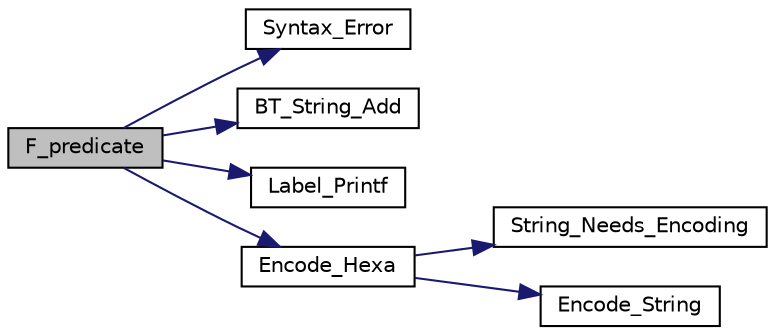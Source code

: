 digraph "F_predicate"
{
  edge [fontname="Helvetica",fontsize="10",labelfontname="Helvetica",labelfontsize="10"];
  node [fontname="Helvetica",fontsize="10",shape=record];
  rankdir="LR";
  Node1 [label="F_predicate",height=0.2,width=0.4,color="black", fillcolor="grey75", style="filled", fontcolor="black"];
  Node1 -> Node2 [color="midnightblue",fontsize="10",style="solid",fontname="Helvetica"];
  Node2 [label="Syntax_Error",height=0.2,width=0.4,color="black", fillcolor="white", style="filled",URL="$ma__parser_8c.html#a00f9ed3bd2f87261ec6e2f0fa667dfce"];
  Node1 -> Node3 [color="midnightblue",fontsize="10",style="solid",fontname="Helvetica"];
  Node3 [label="BT_String_Add",height=0.2,width=0.4,color="black", fillcolor="white", style="filled",URL="$bt__string_8c.html#a4d385a49b03f7aeac7c168ef48d492d0"];
  Node1 -> Node4 [color="midnightblue",fontsize="10",style="solid",fontname="Helvetica"];
  Node4 [label="Label_Printf",height=0.2,width=0.4,color="black", fillcolor="white", style="filled",URL="$wam2ma_8c.html#a372e9ab684b569db6f4fe9d63342d3df"];
  Node1 -> Node5 [color="midnightblue",fontsize="10",style="solid",fontname="Helvetica"];
  Node5 [label="Encode_Hexa",height=0.2,width=0.4,color="black", fillcolor="white", style="filled",URL="$decode__hexa_8c.html#a0aad39c0b4397f86ad4f9b31a906dc98"];
  Node5 -> Node6 [color="midnightblue",fontsize="10",style="solid",fontname="Helvetica"];
  Node6 [label="String_Needs_Encoding",height=0.2,width=0.4,color="black", fillcolor="white", style="filled",URL="$decode__hexa_8c.html#a8a7fa7613a1d5fd2eede3eac2b5c3e14"];
  Node5 -> Node7 [color="midnightblue",fontsize="10",style="solid",fontname="Helvetica"];
  Node7 [label="Encode_String",height=0.2,width=0.4,color="black", fillcolor="white", style="filled",URL="$decode__hexa_8c.html#af030172e978318216d4d40234f0a3287"];
}
